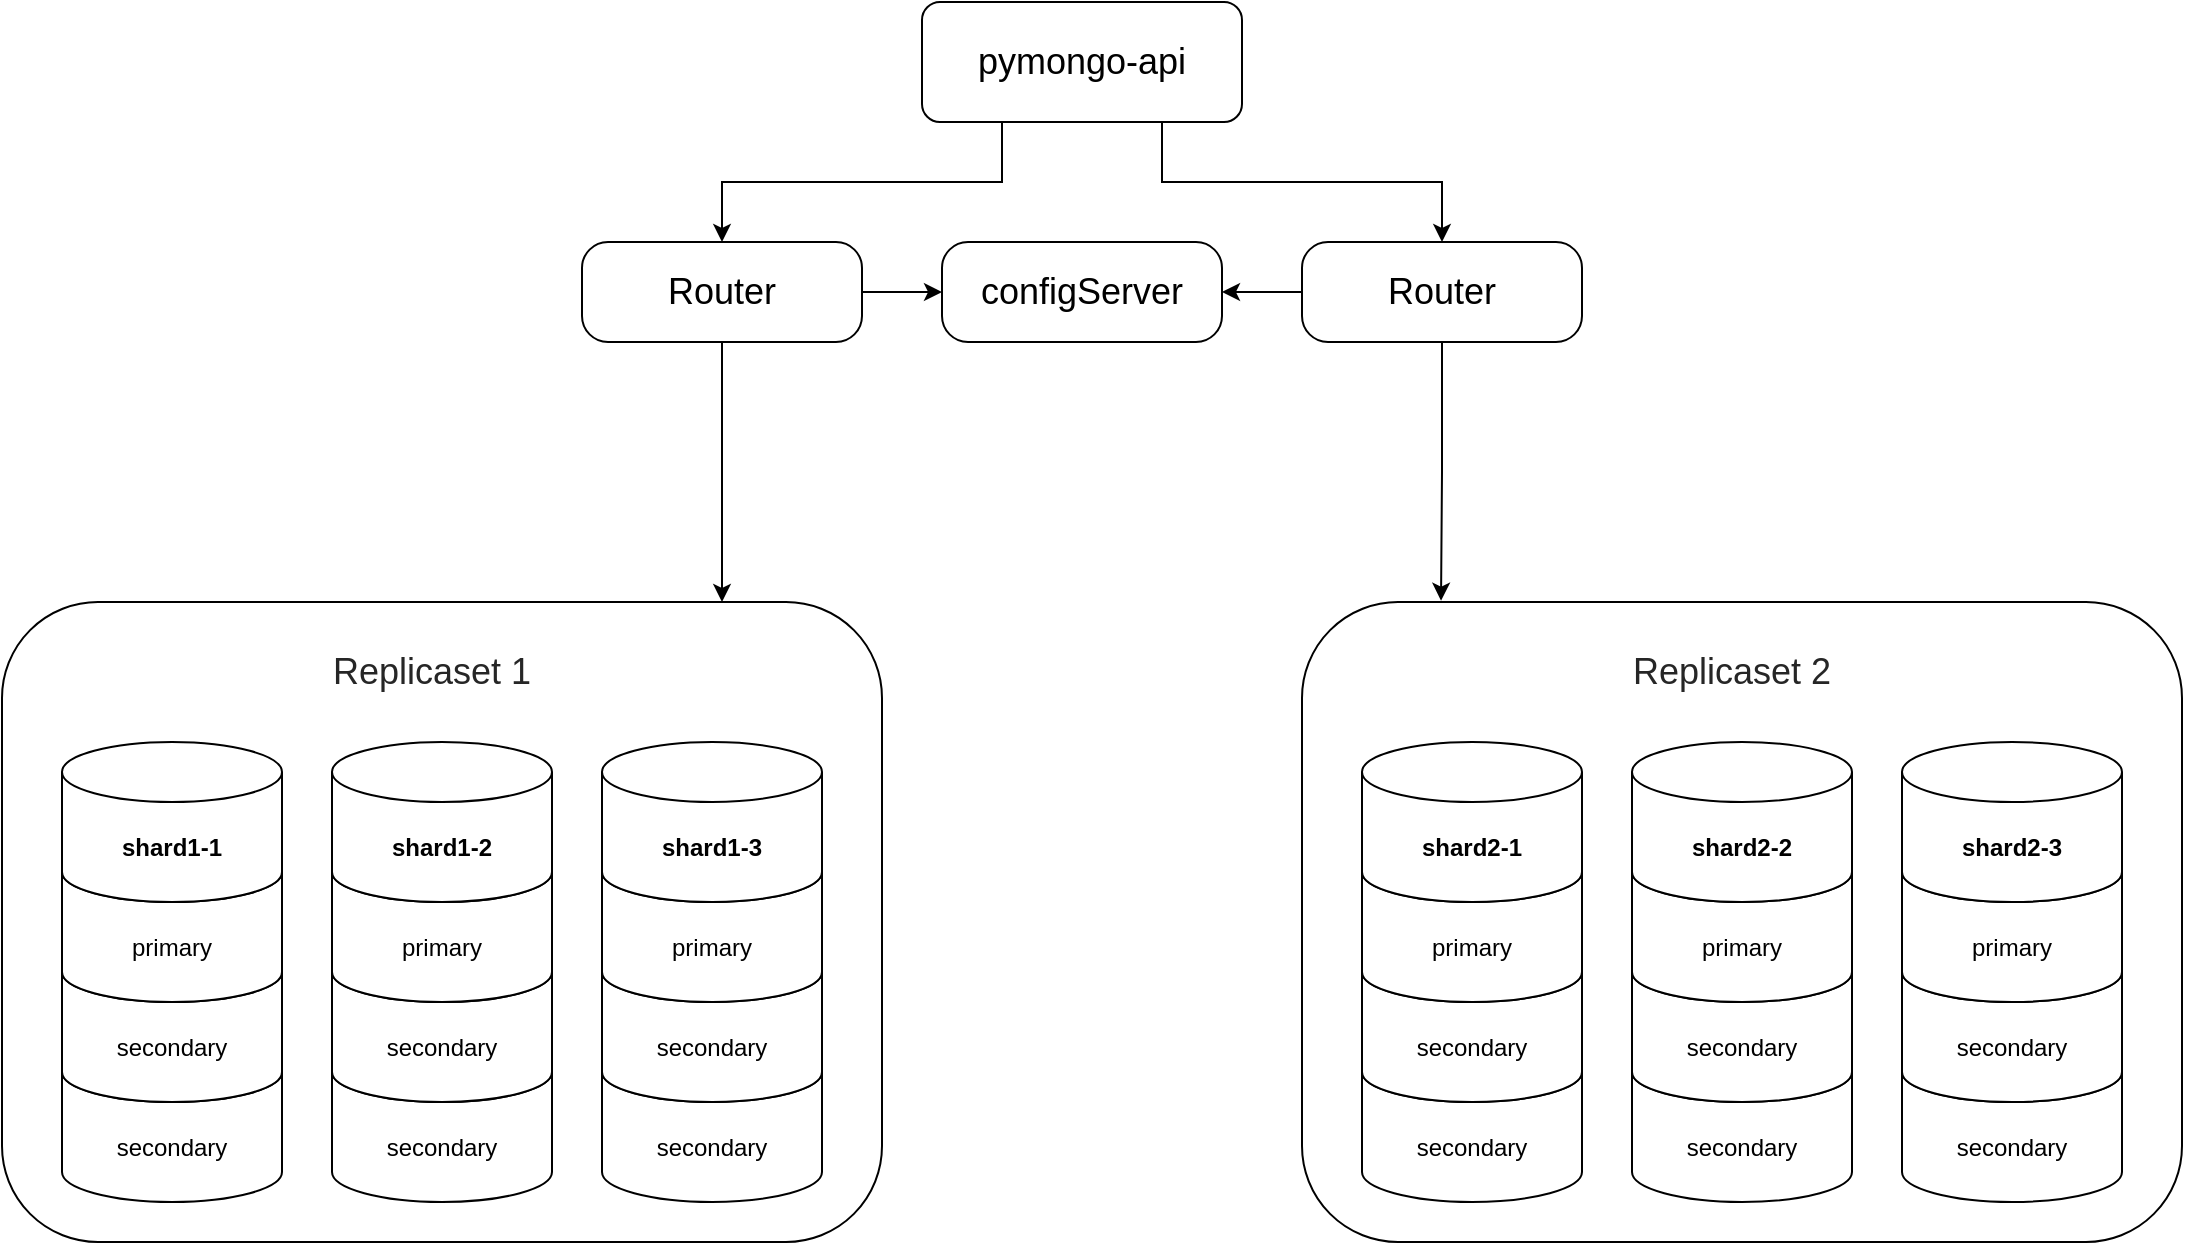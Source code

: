 <mxfile version="26.2.2">
  <diagram name="Page-1" id="-H_mtQnk-PTXWXPvYvuk">
    <mxGraphModel dx="1258" dy="1132" grid="1" gridSize="10" guides="1" tooltips="1" connect="1" arrows="1" fold="1" page="1" pageScale="1" pageWidth="1169" pageHeight="827" math="0" shadow="0">
      <root>
        <mxCell id="0" />
        <mxCell id="1" parent="0" />
        <mxCell id="p9kjgCkocBYD14w4LpJB-18" value="&lt;span style=&quot;color: rgba(0, 0, 0, 0); font-family: monospace; font-size: 0px; text-align: start; text-wrap-mode: nowrap;&quot;&gt;%3CmxGraphModel%3E%3Croot%3E%3CmxCell%20id%3D%220%22%2F%3E%3CmxCell%20id%3D%221%22%20parent%3D%220%22%2F%3E%3CmxCell%20id%3D%222%22%20value%3D%22rs2%22%20style%3D%22text%3Bhtml%3D1%3Balign%3Dcenter%3BverticalAlign%3Dmiddle%3BwhiteSpace%3Dwrap%3Brounded%3D0%3B%22%20vertex%3D%221%22%20parent%3D%221%22%3E%3CmxGeometry%20x%3D%22440%22%20y%3D%22390%22%20width%3D%2260%22%20height%3D%2230%22%20as%3D%22geometry%22%2F%3E%3C%2FmxCell%3E%3C%2Froot%3E%3C%2FmxGraphModel%3E&lt;/span&gt;" style="rounded=1;whiteSpace=wrap;html=1;" vertex="1" parent="1">
          <mxGeometry x="100" y="420" width="440" height="320" as="geometry" />
        </mxCell>
        <mxCell id="ypXTvWuPCxLjXO1J6HbK-5" value="secondary" style="shape=cylinder3;whiteSpace=wrap;html=1;boundedLbl=1;backgroundOutline=1;size=15;" parent="1" vertex="1">
          <mxGeometry x="265" y="640" width="110" height="80" as="geometry" />
        </mxCell>
        <mxCell id="ypXTvWuPCxLjXO1J6HbK-4" value="secondary" style="shape=cylinder3;whiteSpace=wrap;html=1;boundedLbl=1;backgroundOutline=1;size=15;" parent="1" vertex="1">
          <mxGeometry x="265" y="590" width="110" height="80" as="geometry" />
        </mxCell>
        <mxCell id="ypXTvWuPCxLjXO1J6HbK-3" value="primary" style="shape=cylinder3;whiteSpace=wrap;html=1;boundedLbl=1;backgroundOutline=1;size=15;" parent="1" vertex="1">
          <mxGeometry x="265" y="540" width="110" height="80" as="geometry" />
        </mxCell>
        <mxCell id="zA23MoTUsTF4_91t8viU-2" value="&lt;b&gt;shard1-2&lt;/b&gt;" style="shape=cylinder3;whiteSpace=wrap;html=1;boundedLbl=1;backgroundOutline=1;size=15;" parent="1" vertex="1">
          <mxGeometry x="265" y="490" width="110" height="80" as="geometry" />
        </mxCell>
        <mxCell id="ypXTvWuPCxLjXO1J6HbK-12" style="edgeStyle=orthogonalEdgeStyle;rounded=0;orthogonalLoop=1;jettySize=auto;html=1;exitX=0.25;exitY=1;exitDx=0;exitDy=0;entryX=0.5;entryY=0;entryDx=0;entryDy=0;" parent="1" source="zA23MoTUsTF4_91t8viU-3" target="ypXTvWuPCxLjXO1J6HbK-1" edge="1">
          <mxGeometry relative="1" as="geometry" />
        </mxCell>
        <mxCell id="ypXTvWuPCxLjXO1J6HbK-14" style="edgeStyle=orthogonalEdgeStyle;rounded=0;orthogonalLoop=1;jettySize=auto;html=1;exitX=0.75;exitY=1;exitDx=0;exitDy=0;entryX=0.5;entryY=0;entryDx=0;entryDy=0;" parent="1" source="zA23MoTUsTF4_91t8viU-3" target="ypXTvWuPCxLjXO1J6HbK-13" edge="1">
          <mxGeometry relative="1" as="geometry" />
        </mxCell>
        <mxCell id="zA23MoTUsTF4_91t8viU-3" value="&lt;font style=&quot;font-size: 18px;&quot;&gt;pymongo-api&lt;/font&gt;" style="rounded=1;whiteSpace=wrap;html=1;" parent="1" vertex="1">
          <mxGeometry x="560" y="120" width="160" height="60" as="geometry" />
        </mxCell>
        <mxCell id="ypXTvWuPCxLjXO1J6HbK-19" style="edgeStyle=orthogonalEdgeStyle;rounded=0;orthogonalLoop=1;jettySize=auto;html=1;exitX=1;exitY=0.5;exitDx=0;exitDy=0;entryX=0;entryY=0.5;entryDx=0;entryDy=0;" parent="1" source="ypXTvWuPCxLjXO1J6HbK-1" target="ypXTvWuPCxLjXO1J6HbK-16" edge="1">
          <mxGeometry relative="1" as="geometry" />
        </mxCell>
        <mxCell id="ypXTvWuPCxLjXO1J6HbK-1" value="&lt;font style=&quot;font-size: 18px;&quot;&gt;Router&lt;/font&gt;" style="rounded=1;whiteSpace=wrap;html=1;arcSize=26;" parent="1" vertex="1">
          <mxGeometry x="390" y="240" width="140" height="50" as="geometry" />
        </mxCell>
        <mxCell id="ypXTvWuPCxLjXO1J6HbK-11" style="edgeStyle=orthogonalEdgeStyle;rounded=0;orthogonalLoop=1;jettySize=auto;html=1;exitX=0.5;exitY=1;exitDx=0;exitDy=0;entryX=0.158;entryY=-0.002;entryDx=0;entryDy=0;entryPerimeter=0;" parent="1" source="ypXTvWuPCxLjXO1J6HbK-13" target="p9kjgCkocBYD14w4LpJB-20" edge="1">
          <mxGeometry relative="1" as="geometry">
            <mxPoint x="820" y="400" as="targetPoint" />
          </mxGeometry>
        </mxCell>
        <mxCell id="ypXTvWuPCxLjXO1J6HbK-20" style="edgeStyle=orthogonalEdgeStyle;rounded=0;orthogonalLoop=1;jettySize=auto;html=1;exitX=0;exitY=0.5;exitDx=0;exitDy=0;entryX=1;entryY=0.5;entryDx=0;entryDy=0;" parent="1" source="ypXTvWuPCxLjXO1J6HbK-13" target="ypXTvWuPCxLjXO1J6HbK-16" edge="1">
          <mxGeometry relative="1" as="geometry" />
        </mxCell>
        <mxCell id="ypXTvWuPCxLjXO1J6HbK-13" value="&lt;font style=&quot;font-size: 18px;&quot;&gt;Router&lt;/font&gt;" style="rounded=1;whiteSpace=wrap;html=1;arcSize=26;" parent="1" vertex="1">
          <mxGeometry x="750" y="240" width="140" height="50" as="geometry" />
        </mxCell>
        <mxCell id="ypXTvWuPCxLjXO1J6HbK-16" value="&lt;font style=&quot;font-size: 18px;&quot;&gt;configServer&lt;/font&gt;" style="rounded=1;whiteSpace=wrap;html=1;arcSize=26;" parent="1" vertex="1">
          <mxGeometry x="570" y="240" width="140" height="50" as="geometry" />
        </mxCell>
        <mxCell id="ypXTvWuPCxLjXO1J6HbK-18" style="edgeStyle=orthogonalEdgeStyle;rounded=0;orthogonalLoop=1;jettySize=auto;html=1;exitX=0.5;exitY=1;exitDx=0;exitDy=0;" parent="1" source="ypXTvWuPCxLjXO1J6HbK-1" edge="1">
          <mxGeometry relative="1" as="geometry">
            <mxPoint x="460" y="420" as="targetPoint" />
          </mxGeometry>
        </mxCell>
        <mxCell id="p9kjgCkocBYD14w4LpJB-1" value="secondary" style="shape=cylinder3;whiteSpace=wrap;html=1;boundedLbl=1;backgroundOutline=1;size=15;" vertex="1" parent="1">
          <mxGeometry x="130" y="640" width="110" height="80" as="geometry" />
        </mxCell>
        <mxCell id="p9kjgCkocBYD14w4LpJB-2" value="secondary" style="shape=cylinder3;whiteSpace=wrap;html=1;boundedLbl=1;backgroundOutline=1;size=15;" vertex="1" parent="1">
          <mxGeometry x="130" y="590" width="110" height="80" as="geometry" />
        </mxCell>
        <mxCell id="p9kjgCkocBYD14w4LpJB-3" value="primary" style="shape=cylinder3;whiteSpace=wrap;html=1;boundedLbl=1;backgroundOutline=1;size=15;" vertex="1" parent="1">
          <mxGeometry x="130" y="540" width="110" height="80" as="geometry" />
        </mxCell>
        <mxCell id="p9kjgCkocBYD14w4LpJB-4" value="&lt;b&gt;shard1-1&lt;/b&gt;" style="shape=cylinder3;whiteSpace=wrap;html=1;boundedLbl=1;backgroundOutline=1;size=15;" vertex="1" parent="1">
          <mxGeometry x="130" y="490" width="110" height="80" as="geometry" />
        </mxCell>
        <mxCell id="p9kjgCkocBYD14w4LpJB-5" value="secondary" style="shape=cylinder3;whiteSpace=wrap;html=1;boundedLbl=1;backgroundOutline=1;size=15;" vertex="1" parent="1">
          <mxGeometry x="400" y="640" width="110" height="80" as="geometry" />
        </mxCell>
        <mxCell id="p9kjgCkocBYD14w4LpJB-6" value="secondary" style="shape=cylinder3;whiteSpace=wrap;html=1;boundedLbl=1;backgroundOutline=1;size=15;" vertex="1" parent="1">
          <mxGeometry x="400" y="590" width="110" height="80" as="geometry" />
        </mxCell>
        <mxCell id="p9kjgCkocBYD14w4LpJB-7" value="primary" style="shape=cylinder3;whiteSpace=wrap;html=1;boundedLbl=1;backgroundOutline=1;size=15;" vertex="1" parent="1">
          <mxGeometry x="400" y="540" width="110" height="80" as="geometry" />
        </mxCell>
        <mxCell id="p9kjgCkocBYD14w4LpJB-8" value="&lt;b&gt;shard1-3&lt;/b&gt;" style="shape=cylinder3;whiteSpace=wrap;html=1;boundedLbl=1;backgroundOutline=1;size=15;" vertex="1" parent="1">
          <mxGeometry x="400" y="490" width="110" height="80" as="geometry" />
        </mxCell>
        <mxCell id="p9kjgCkocBYD14w4LpJB-19" value="&lt;span style=&quot;color: rgba(0, 0, 0, 0.85); font-family: &amp;quot;YS Text&amp;quot;, sans-serif; font-size: 18px; text-align: left; white-space-collapse: preserve-breaks; background-color: rgb(255, 255, 255);&quot;&gt;Replicaset 1&lt;/span&gt;" style="text;html=1;align=center;verticalAlign=middle;whiteSpace=wrap;rounded=0;" vertex="1" parent="1">
          <mxGeometry x="250" y="440" width="130" height="30" as="geometry" />
        </mxCell>
        <mxCell id="p9kjgCkocBYD14w4LpJB-20" value="&lt;span style=&quot;color: rgba(0, 0, 0, 0); font-family: monospace; font-size: 0px; text-align: start; text-wrap-mode: nowrap;&quot;&gt;%3CmxGraphModel%3E%3Croot%3E%3CmxCell%20id%3D%220%22%2F%3E%3CmxCell%20id%3D%221%22%20parent%3D%220%22%2F%3E%3CmxCell%20id%3D%222%22%20value%3D%22rs2%22%20style%3D%22text%3Bhtml%3D1%3Balign%3Dcenter%3BverticalAlign%3Dmiddle%3BwhiteSpace%3Dwrap%3Brounded%3D0%3B%22%20vertex%3D%221%22%20parent%3D%221%22%3E%3CmxGeometry%20x%3D%22440%22%20y%3D%22390%22%20width%3D%2260%22%20height%3D%2230%22%20as%3D%22geometry%22%2F%3E%3C%2FmxCell%3E%3C%2Froot%3E%3C%2FmxGraphModel%3E&lt;/span&gt;" style="rounded=1;whiteSpace=wrap;html=1;" vertex="1" parent="1">
          <mxGeometry x="750" y="420" width="440" height="320" as="geometry" />
        </mxCell>
        <mxCell id="p9kjgCkocBYD14w4LpJB-21" value="secondary" style="shape=cylinder3;whiteSpace=wrap;html=1;boundedLbl=1;backgroundOutline=1;size=15;" vertex="1" parent="1">
          <mxGeometry x="915" y="640" width="110" height="80" as="geometry" />
        </mxCell>
        <mxCell id="p9kjgCkocBYD14w4LpJB-22" value="secondary" style="shape=cylinder3;whiteSpace=wrap;html=1;boundedLbl=1;backgroundOutline=1;size=15;" vertex="1" parent="1">
          <mxGeometry x="915" y="590" width="110" height="80" as="geometry" />
        </mxCell>
        <mxCell id="p9kjgCkocBYD14w4LpJB-23" value="primary" style="shape=cylinder3;whiteSpace=wrap;html=1;boundedLbl=1;backgroundOutline=1;size=15;" vertex="1" parent="1">
          <mxGeometry x="915" y="540" width="110" height="80" as="geometry" />
        </mxCell>
        <mxCell id="p9kjgCkocBYD14w4LpJB-24" value="&lt;b&gt;shard2-2&lt;/b&gt;" style="shape=cylinder3;whiteSpace=wrap;html=1;boundedLbl=1;backgroundOutline=1;size=15;" vertex="1" parent="1">
          <mxGeometry x="915" y="490" width="110" height="80" as="geometry" />
        </mxCell>
        <mxCell id="p9kjgCkocBYD14w4LpJB-25" value="secondary" style="shape=cylinder3;whiteSpace=wrap;html=1;boundedLbl=1;backgroundOutline=1;size=15;" vertex="1" parent="1">
          <mxGeometry x="780" y="640" width="110" height="80" as="geometry" />
        </mxCell>
        <mxCell id="p9kjgCkocBYD14w4LpJB-26" value="secondary" style="shape=cylinder3;whiteSpace=wrap;html=1;boundedLbl=1;backgroundOutline=1;size=15;" vertex="1" parent="1">
          <mxGeometry x="780" y="590" width="110" height="80" as="geometry" />
        </mxCell>
        <mxCell id="p9kjgCkocBYD14w4LpJB-27" value="primary" style="shape=cylinder3;whiteSpace=wrap;html=1;boundedLbl=1;backgroundOutline=1;size=15;" vertex="1" parent="1">
          <mxGeometry x="780" y="540" width="110" height="80" as="geometry" />
        </mxCell>
        <mxCell id="p9kjgCkocBYD14w4LpJB-28" value="&lt;b&gt;shard2-1&lt;/b&gt;" style="shape=cylinder3;whiteSpace=wrap;html=1;boundedLbl=1;backgroundOutline=1;size=15;" vertex="1" parent="1">
          <mxGeometry x="780" y="490" width="110" height="80" as="geometry" />
        </mxCell>
        <mxCell id="p9kjgCkocBYD14w4LpJB-29" value="secondary" style="shape=cylinder3;whiteSpace=wrap;html=1;boundedLbl=1;backgroundOutline=1;size=15;" vertex="1" parent="1">
          <mxGeometry x="1050" y="640" width="110" height="80" as="geometry" />
        </mxCell>
        <mxCell id="p9kjgCkocBYD14w4LpJB-30" value="secondary" style="shape=cylinder3;whiteSpace=wrap;html=1;boundedLbl=1;backgroundOutline=1;size=15;" vertex="1" parent="1">
          <mxGeometry x="1050" y="590" width="110" height="80" as="geometry" />
        </mxCell>
        <mxCell id="p9kjgCkocBYD14w4LpJB-31" value="primary" style="shape=cylinder3;whiteSpace=wrap;html=1;boundedLbl=1;backgroundOutline=1;size=15;" vertex="1" parent="1">
          <mxGeometry x="1050" y="540" width="110" height="80" as="geometry" />
        </mxCell>
        <mxCell id="p9kjgCkocBYD14w4LpJB-32" value="&lt;b&gt;shard2-3&lt;/b&gt;" style="shape=cylinder3;whiteSpace=wrap;html=1;boundedLbl=1;backgroundOutline=1;size=15;" vertex="1" parent="1">
          <mxGeometry x="1050" y="490" width="110" height="80" as="geometry" />
        </mxCell>
        <mxCell id="p9kjgCkocBYD14w4LpJB-33" value="&lt;span style=&quot;color: rgba(0, 0, 0, 0.85); font-family: &amp;quot;YS Text&amp;quot;, sans-serif; font-size: 18px; text-align: left; white-space-collapse: preserve-breaks; background-color: rgb(255, 255, 255);&quot;&gt;Replicaset 2&lt;/span&gt;" style="text;html=1;align=center;verticalAlign=middle;whiteSpace=wrap;rounded=0;" vertex="1" parent="1">
          <mxGeometry x="900" y="440" width="130" height="30" as="geometry" />
        </mxCell>
      </root>
    </mxGraphModel>
  </diagram>
</mxfile>
